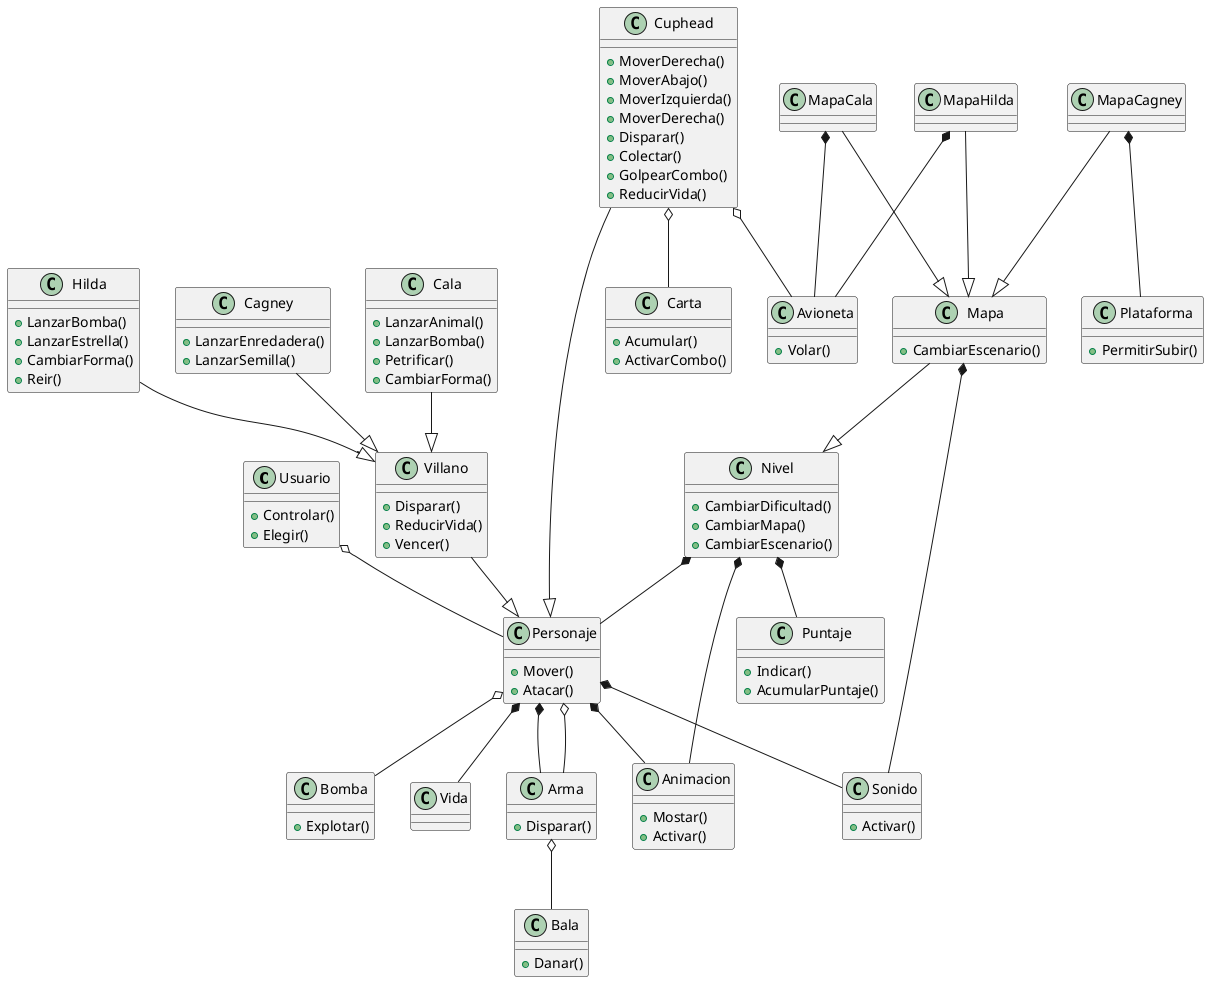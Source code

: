 @startuml

class Usuario {
    + Controlar()
    + Elegir()
}
class Personaje {
    + Mover()
    + Atacar()
}
class Villano{
    + Disparar()
    + ReducirVida()
    + Vencer()
}
class Cuphead{
    + MoverDerecha()
    + MoverAbajo()
    + MoverIzquierda()
    + MoverDerecha()
    + Disparar()
    + Colectar()
    + GolpearCombo()
    + ReducirVida()
}

class Cagney{
    + LanzarEnredadera()
    + LanzarSemilla()
}

class Cala{
    + LanzarAnimal()
    + LanzarBomba()
    + Petrificar()
    + CambiarForma()
}

class Hilda{
    + LanzarBomba()
    + LanzarEstrella()
    + CambiarForma()
    + Reir()
}

Class Bala{
    + Danar()
} 
class Mapa{
    + CambiarEscenario()
}
class MapaCala
class MapaHilda
class MapaCagney

class Plataforma{
    + PermitirSubir()
}

class Sonido{
    + Activar()
}
class Nivel{
    + CambiarDificultad()
    + CambiarMapa()
    + CambiarEscenario()
}
class Animacion {
    + Mostar()
    + Activar()
}
class Puntaje {
    + Indicar()
    + AcumularPuntaje()
}
class Carta {
    + Acumular()
    + ActivarCombo()
}
class Vida 
class Arma{
    + Disparar()
}
class Avioneta{
    + Volar()
}
class Bomba{
    + Explotar()
}
Cuphead --|> Personaje
Villano --|> Personaje
Hilda --|> Villano
Cagney --|> Villano
Cala --|> Villano
Mapa --|> Nivel
MapaCagney --|> Mapa
MapaCala --|> Mapa
MapaHilda --|> Mapa

Personaje *-- Sonido
Personaje *-- Animacion  
Mapa *-- Sonido 
Nivel *-- Personaje
Personaje *-- Vida
Nivel *-- Puntaje
Nivel *-- Animacion
Personaje *-- Arma 
MapaCala *-- Avioneta
MapaHilda *-- Avioneta
MapaCagney *-- Plataforma


Usuario o-- Personaje
Personaje o-- Arma
Personaje o-- Bomba
Arma o-- Bala
Cuphead o-- Carta
Cuphead o-- Avioneta

@enduml